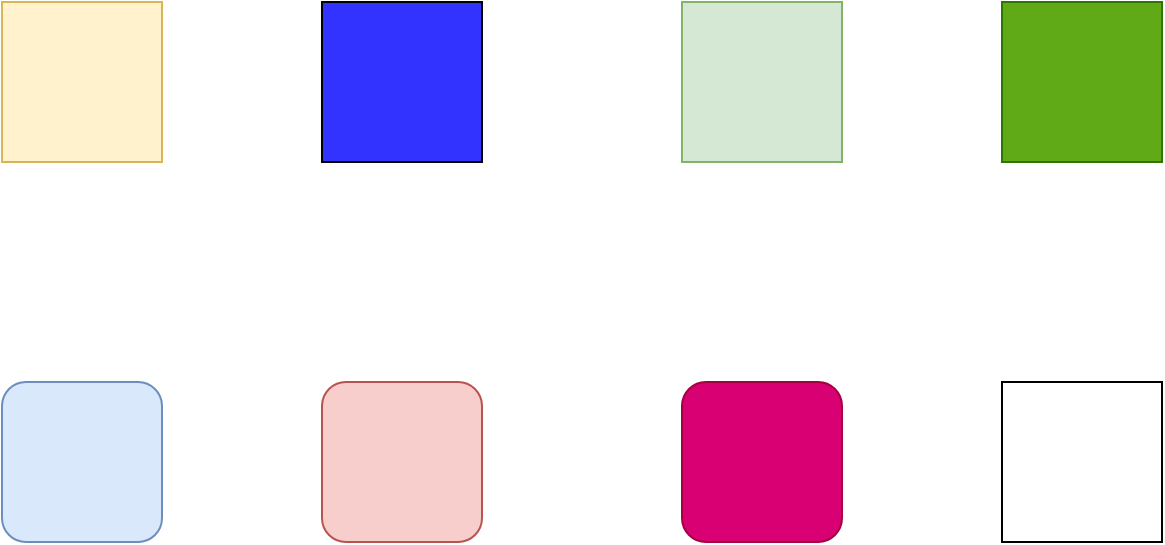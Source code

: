 <mxfile version="20.8.10" type="device" pages="2"><diagram name="squares" id="wWBtZTNHneoaZS-Ud3CQ"><mxGraphModel dx="1050" dy="541" grid="0" gridSize="10" guides="1" tooltips="1" connect="1" arrows="1" fold="1" page="1" pageScale="1" pageWidth="827" pageHeight="1169" math="0" shadow="0"><root><mxCell id="0"/><mxCell id="1" parent="0"/><mxCell id="eTSfKX2BSAUPpb5SB5Jw-1" value="" style="whiteSpace=wrap;html=1;aspect=fixed;fillColor=#fff2cc;strokeColor=#d6b656;" parent="1" vertex="1"><mxGeometry x="60" y="80" width="80" height="80" as="geometry"/></mxCell><mxCell id="tgfNH-y3_Cj3KWfduCau-1" value="" style="whiteSpace=wrap;html=1;aspect=fixed;fillColor=#3333FF;" parent="1" vertex="1"><mxGeometry x="220" y="80" width="80" height="80" as="geometry"/></mxCell><mxCell id="tgfNH-y3_Cj3KWfduCau-2" value="" style="whiteSpace=wrap;html=1;aspect=fixed;fillColor=#d5e8d4;strokeColor=#82b366;" parent="1" vertex="1"><mxGeometry x="400" y="80" width="80" height="80" as="geometry"/></mxCell><mxCell id="tgfNH-y3_Cj3KWfduCau-3" value="" style="whiteSpace=wrap;html=1;aspect=fixed;fillColor=#60a917;fontColor=#ffffff;strokeColor=#2D7600;" parent="1" vertex="1"><mxGeometry x="560" y="80" width="80" height="80" as="geometry"/></mxCell><mxCell id="tgfNH-y3_Cj3KWfduCau-4" value="" style="whiteSpace=wrap;html=1;aspect=fixed;rounded=1;fillColor=#dae8fc;strokeColor=#6c8ebf;" parent="1" vertex="1"><mxGeometry x="60" y="270" width="80" height="80" as="geometry"/></mxCell><mxCell id="tgfNH-y3_Cj3KWfduCau-5" value="" style="whiteSpace=wrap;html=1;aspect=fixed;rounded=1;fillColor=#f8cecc;strokeColor=#b85450;" parent="1" vertex="1"><mxGeometry x="220" y="270" width="80" height="80" as="geometry"/></mxCell><mxCell id="tgfNH-y3_Cj3KWfduCau-6" value="" style="whiteSpace=wrap;html=1;aspect=fixed;rounded=1;fillColor=#d80073;fontColor=#ffffff;strokeColor=#A50040;" parent="1" vertex="1"><mxGeometry x="400" y="270" width="80" height="80" as="geometry"/></mxCell><mxCell id="tgfNH-y3_Cj3KWfduCau-7" value="" style="whiteSpace=wrap;html=1;aspect=fixed;" parent="1" vertex="1"><mxGeometry x="560" y="270" width="80" height="80" as="geometry"/></mxCell></root></mxGraphModel></diagram><diagram id="nBTdc4utJX2fjBj56JMB" name="3dshapes"><mxGraphModel dx="1502" dy="575" grid="0" gridSize="10" guides="1" tooltips="1" connect="1" arrows="1" fold="1" page="1" pageScale="1" pageWidth="827" pageHeight="1169" math="0" shadow="0"><root><mxCell id="0"/><mxCell id="1" parent="0"/><mxCell id="wvAhpdiCM6cM8E0oT1NR-1" value="" style="shape=cube;whiteSpace=wrap;html=1;boundedLbl=1;backgroundOutline=1;darkOpacity=0.05;darkOpacity2=0.1;labelBackgroundColor=none;fillColor=#F2CC8F;strokeColor=#E07A5F;fontColor=#393C56;" vertex="1" parent="1"><mxGeometry x="70" y="80" width="120" height="80" as="geometry"/></mxCell><mxCell id="d-qxpFL1Lf_bD-0C91k1-1" value="" style="shape=cylinder3;whiteSpace=wrap;html=1;boundedLbl=1;backgroundOutline=1;size=15;strokeColor=#6c8ebf;fillColor=#dae8fc;" vertex="1" parent="1"><mxGeometry x="290" y="100" width="60" height="80" as="geometry"/></mxCell><mxCell id="d-qxpFL1Lf_bD-0C91k1-2" value="" style="verticalLabelPosition=bottom;verticalAlign=top;html=1;shape=mxgraph.basic.pyramid;dx1=0.4;dx2=0.6;dy1=0.9;dy2=0.8;strokeColor=#A50040;fontColor=#ffffff;fillColor=#d80073;" vertex="1" parent="1"><mxGeometry x="470" y="90" width="100" height="100" as="geometry"/></mxCell></root></mxGraphModel></diagram></mxfile>